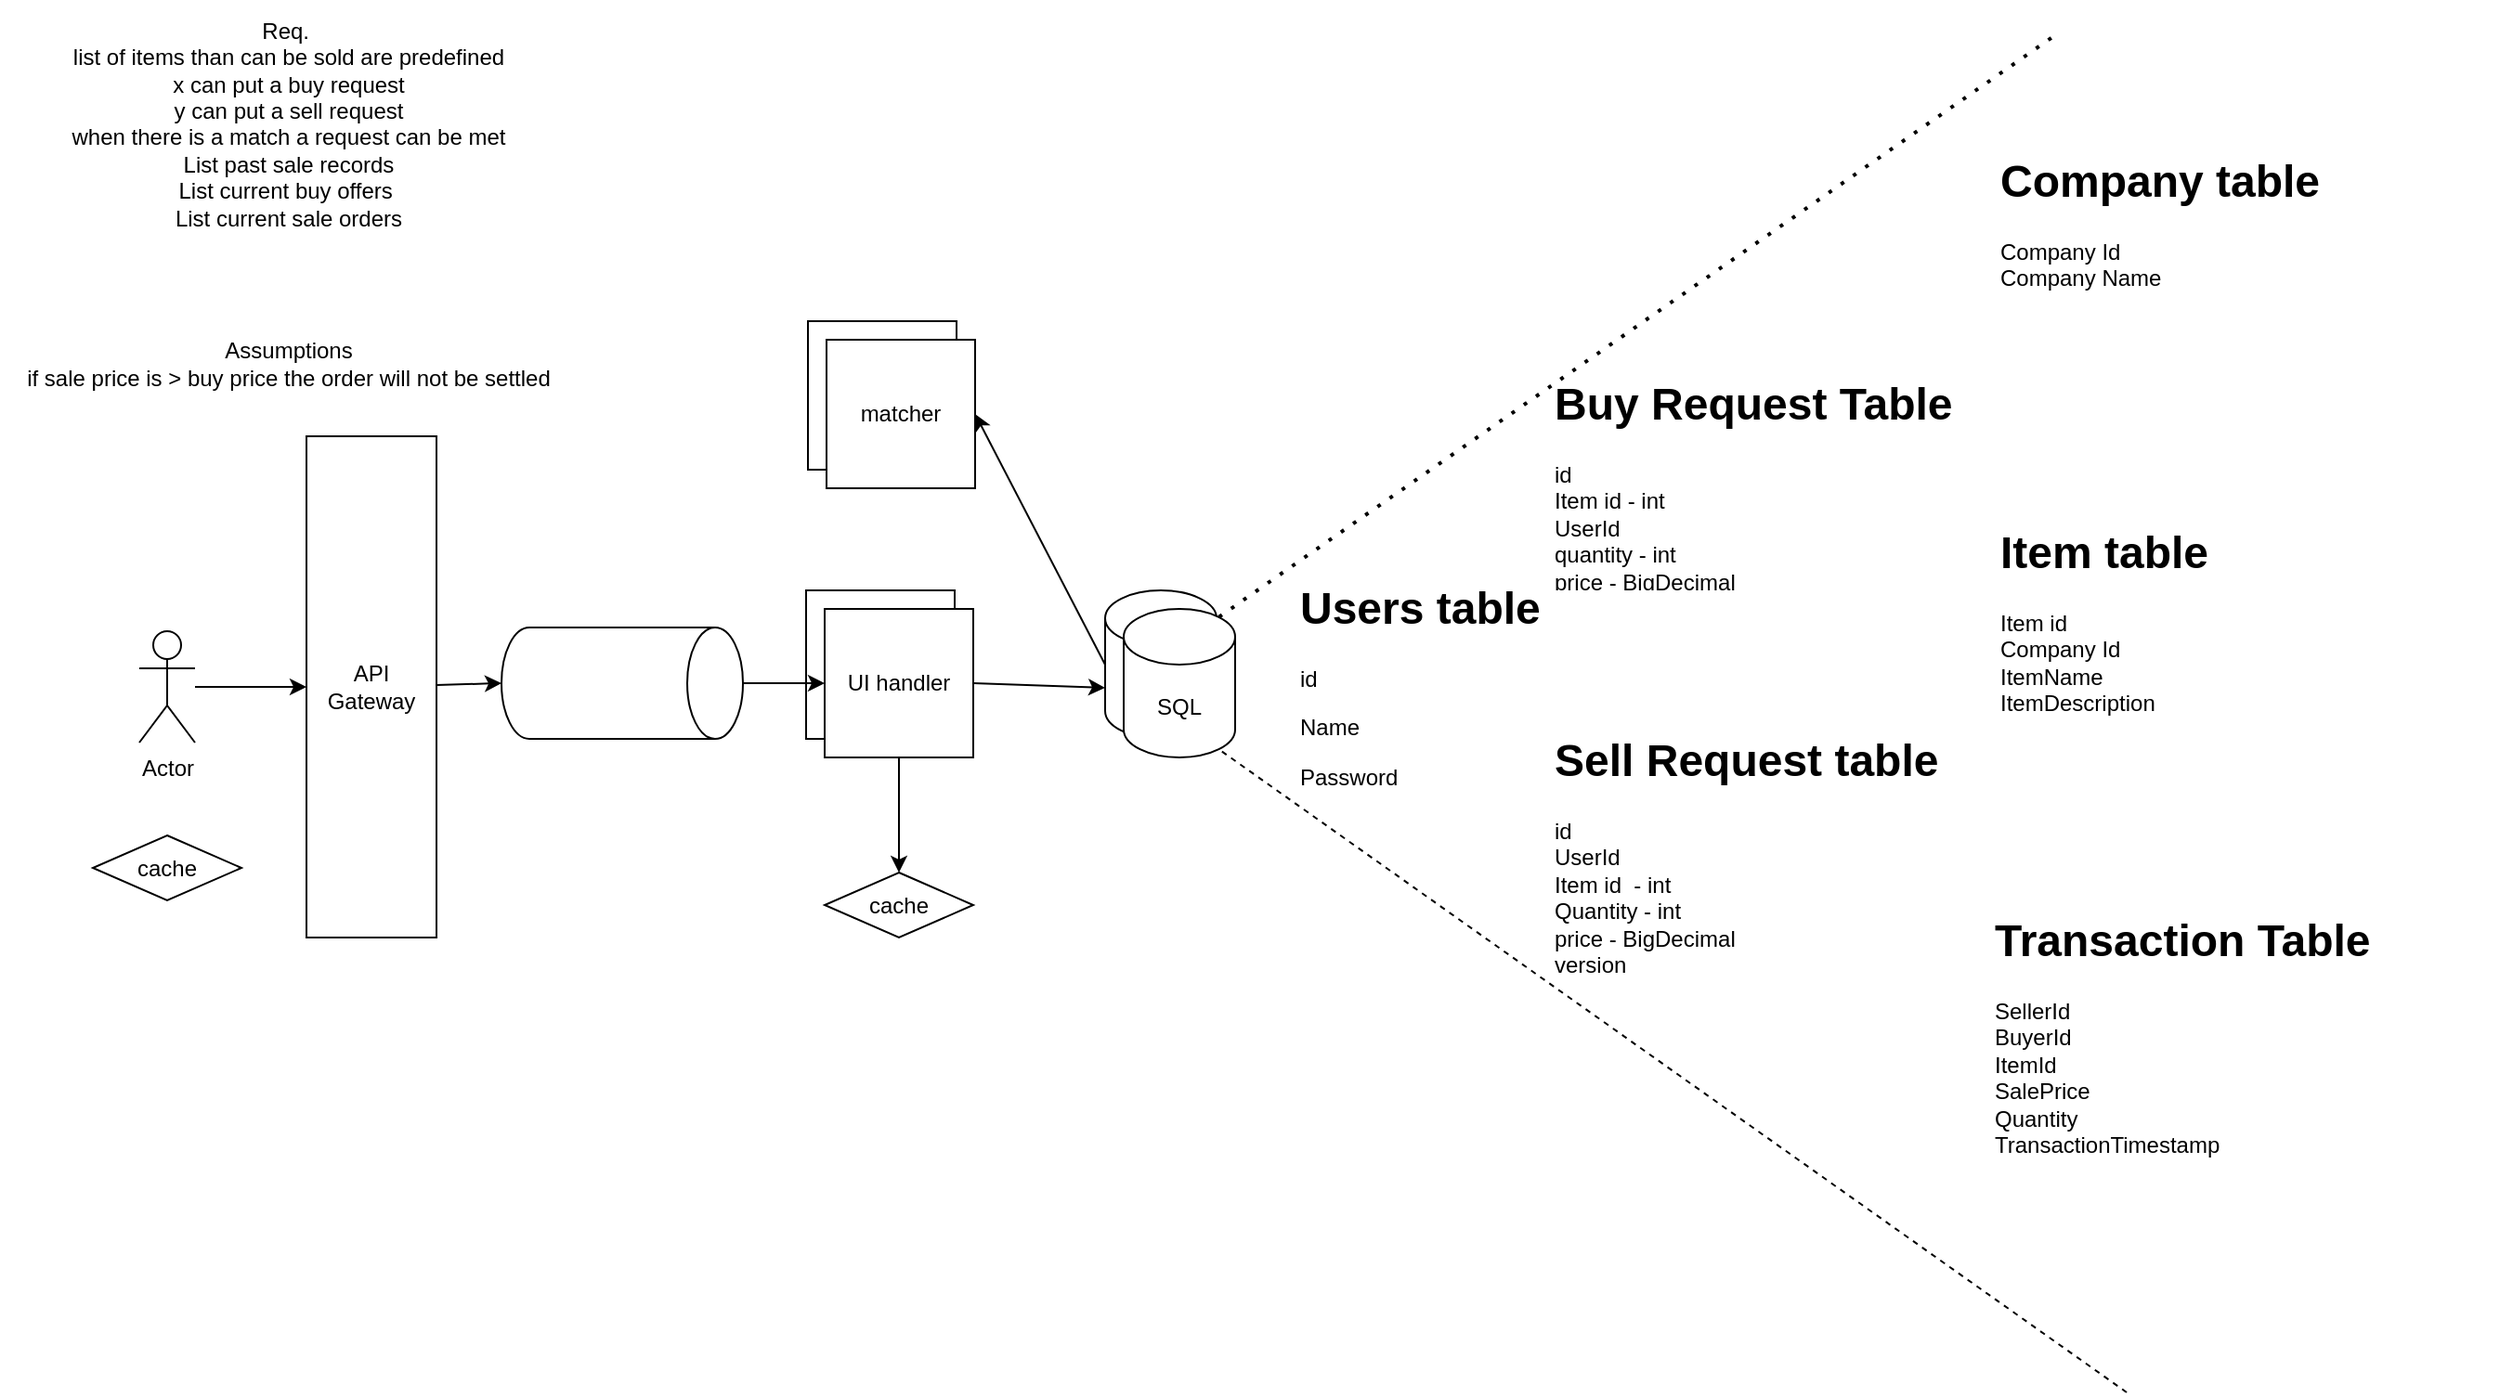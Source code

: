 <mxfile version="21.1.5" type="github">
  <diagram name="Page-1" id="a34WWTlVmY8gnKJxBDup">
    <mxGraphModel dx="2334" dy="-371" grid="1" gridSize="10" guides="1" tooltips="1" connect="1" arrows="1" fold="1" page="1" pageScale="1" pageWidth="827" pageHeight="1169" math="0" shadow="0">
      <root>
        <mxCell id="0" />
        <mxCell id="1" parent="0" />
        <mxCell id="UJBx3O05_DqvKXMGEAJc-1" value="Req.&amp;nbsp;&lt;br&gt;list of items than can be sold are predefined&lt;br&gt;x can put a buy request&lt;br&gt;y can put a sell request&lt;br&gt;when there is a match a request can be met&lt;br&gt;List past sale records&lt;br&gt;List current buy offers&amp;nbsp;&lt;br&gt;List current sale orders&lt;br&gt;&lt;br&gt;&lt;br&gt;&lt;br&gt;&lt;br&gt;Assumptions&lt;br&gt;if sale price is &amp;gt; buy price the order will not be settled" style="text;html=1;align=center;verticalAlign=middle;resizable=0;points=[];autosize=1;strokeColor=none;fillColor=none;" parent="1" vertex="1">
          <mxGeometry x="-5" y="1180" width="310" height="220" as="geometry" />
        </mxCell>
        <mxCell id="L8m7pbBerMlkk8ux_L73-12" value="" style="edgeStyle=orthogonalEdgeStyle;rounded=0;orthogonalLoop=1;jettySize=auto;html=1;" edge="1" parent="1" source="UJBx3O05_DqvKXMGEAJc-2" target="UJBx3O05_DqvKXMGEAJc-3">
          <mxGeometry relative="1" as="geometry" />
        </mxCell>
        <mxCell id="UJBx3O05_DqvKXMGEAJc-2" value="Actor" style="shape=umlActor;verticalLabelPosition=bottom;verticalAlign=top;html=1;outlineConnect=0;" parent="1" vertex="1">
          <mxGeometry x="70" y="1520" width="30" height="60" as="geometry" />
        </mxCell>
        <mxCell id="UJBx3O05_DqvKXMGEAJc-3" value="API Gateway" style="rounded=0;whiteSpace=wrap;html=1;" parent="1" vertex="1">
          <mxGeometry x="160" y="1415" width="70" height="270" as="geometry" />
        </mxCell>
        <mxCell id="UJBx3O05_DqvKXMGEAJc-6" value="Backend" style="whiteSpace=wrap;html=1;aspect=fixed;" parent="1" vertex="1">
          <mxGeometry x="429" y="1498" width="80" height="80" as="geometry" />
        </mxCell>
        <mxCell id="UJBx3O05_DqvKXMGEAJc-7" value="UI handler" style="whiteSpace=wrap;html=1;aspect=fixed;" parent="1" vertex="1">
          <mxGeometry x="439" y="1508" width="80" height="80" as="geometry" />
        </mxCell>
        <mxCell id="UJBx3O05_DqvKXMGEAJc-8" value="" style="shape=cylinder3;whiteSpace=wrap;html=1;boundedLbl=1;backgroundOutline=1;size=15;" parent="1" vertex="1">
          <mxGeometry x="590" y="1498" width="60" height="80" as="geometry" />
        </mxCell>
        <mxCell id="UJBx3O05_DqvKXMGEAJc-9" value="SQL" style="shape=cylinder3;whiteSpace=wrap;html=1;boundedLbl=1;backgroundOutline=1;size=15;" parent="1" vertex="1">
          <mxGeometry x="600" y="1508" width="60" height="80" as="geometry" />
        </mxCell>
        <mxCell id="UJBx3O05_DqvKXMGEAJc-10" value="cache" style="rhombus;whiteSpace=wrap;html=1;" parent="1" vertex="1">
          <mxGeometry x="439" y="1650" width="80" height="35" as="geometry" />
        </mxCell>
        <mxCell id="UJBx3O05_DqvKXMGEAJc-11" value="cache" style="rhombus;whiteSpace=wrap;html=1;" parent="1" vertex="1">
          <mxGeometry x="45" y="1630" width="80" height="35" as="geometry" />
        </mxCell>
        <mxCell id="UJBx3O05_DqvKXMGEAJc-12" value="" style="shape=cylinder3;whiteSpace=wrap;html=1;boundedLbl=1;backgroundOutline=1;size=15;rotation=90;" parent="1" vertex="1">
          <mxGeometry x="300" y="1483" width="60" height="130" as="geometry" />
        </mxCell>
        <mxCell id="UJBx3O05_DqvKXMGEAJc-13" value="&lt;h1&gt;Users table&lt;br&gt;&lt;/h1&gt;&lt;p&gt;id&lt;/p&gt;&lt;p&gt;Name&lt;/p&gt;&lt;p&gt;Password&lt;/p&gt;" style="text;html=1;strokeColor=none;fillColor=none;spacing=5;spacingTop=-20;whiteSpace=wrap;overflow=hidden;rounded=0;" parent="1" vertex="1">
          <mxGeometry x="690" y="1488" width="190" height="120" as="geometry" />
        </mxCell>
        <mxCell id="UJBx3O05_DqvKXMGEAJc-14" value="&lt;h1&gt;Buy Request Table&lt;br&gt;&lt;/h1&gt;&lt;div&gt;&lt;div&gt;id&lt;/div&gt;&lt;div&gt;Item id - int&lt;/div&gt;&lt;div&gt;UserId&lt;/div&gt;&lt;div&gt;quantity - int&lt;/div&gt;&lt;div&gt;price - BigDecimal&lt;/div&gt;&lt;div&gt;version&lt;/div&gt;&lt;/div&gt;" style="text;html=1;strokeColor=none;fillColor=none;spacing=5;spacingTop=-20;whiteSpace=wrap;overflow=hidden;rounded=0;" parent="1" vertex="1">
          <mxGeometry x="827" y="1378" width="230" height="120" as="geometry" />
        </mxCell>
        <mxCell id="UJBx3O05_DqvKXMGEAJc-15" value="&lt;h1&gt;Item table&lt;/h1&gt;&lt;div&gt;&lt;div&gt;Item id&lt;/div&gt;&lt;div&gt;Company Id&lt;/div&gt;&lt;div&gt;ItemName&lt;/div&gt;&lt;div&gt;ItemDescription&lt;/div&gt;&lt;/div&gt;" style="text;html=1;strokeColor=none;fillColor=none;spacing=5;spacingTop=-20;whiteSpace=wrap;overflow=hidden;rounded=0;" parent="1" vertex="1">
          <mxGeometry x="1067" y="1458" width="190" height="120" as="geometry" />
        </mxCell>
        <mxCell id="UJBx3O05_DqvKXMGEAJc-16" value="&lt;h1&gt;Sell Request table&lt;br&gt;&lt;/h1&gt;&lt;div&gt;&lt;div&gt;id&lt;/div&gt;&lt;div&gt;UserId&lt;/div&gt;&lt;div&gt;Item id&amp;nbsp; - int&lt;/div&gt;&lt;div&gt;Quantity - int&lt;/div&gt;&lt;div&gt;price - BigDecimal&lt;/div&gt;&lt;div&gt;version&lt;/div&gt;&lt;/div&gt;" style="text;html=1;strokeColor=none;fillColor=none;spacing=5;spacingTop=-20;whiteSpace=wrap;overflow=hidden;rounded=0;" parent="1" vertex="1">
          <mxGeometry x="827" y="1570" width="240" height="150" as="geometry" />
        </mxCell>
        <mxCell id="UJBx3O05_DqvKXMGEAJc-18" value="Backend" style="whiteSpace=wrap;html=1;aspect=fixed;" parent="1" vertex="1">
          <mxGeometry x="430" y="1353" width="80" height="80" as="geometry" />
        </mxCell>
        <mxCell id="UJBx3O05_DqvKXMGEAJc-19" value="matcher" style="whiteSpace=wrap;html=1;aspect=fixed;" parent="1" vertex="1">
          <mxGeometry x="440" y="1363" width="80" height="80" as="geometry" />
        </mxCell>
        <mxCell id="L8m7pbBerMlkk8ux_L73-1" value="" style="endArrow=none;dashed=1;html=1;dashPattern=1 3;strokeWidth=2;rounded=0;exitX=0.855;exitY=0;exitDx=0;exitDy=4.35;exitPerimeter=0;" edge="1" parent="1" source="UJBx3O05_DqvKXMGEAJc-9">
          <mxGeometry width="50" height="50" relative="1" as="geometry">
            <mxPoint x="470" y="1570" as="sourcePoint" />
            <mxPoint x="1100" y="1200" as="targetPoint" />
          </mxGeometry>
        </mxCell>
        <mxCell id="L8m7pbBerMlkk8ux_L73-2" value="" style="endArrow=none;dashed=1;html=1;rounded=0;entryX=0.855;entryY=1;entryDx=0;entryDy=-4.35;entryPerimeter=0;" edge="1" parent="1" target="UJBx3O05_DqvKXMGEAJc-9">
          <mxGeometry width="50" height="50" relative="1" as="geometry">
            <mxPoint x="1140" y="1930" as="sourcePoint" />
            <mxPoint x="520" y="1700" as="targetPoint" />
          </mxGeometry>
        </mxCell>
        <mxCell id="L8m7pbBerMlkk8ux_L73-4" value="&lt;h1&gt;Company table&lt;/h1&gt;&lt;div&gt;&lt;div&gt;Company Id&lt;/div&gt;&lt;div&gt;Company Name&lt;/div&gt;&lt;/div&gt;" style="text;html=1;strokeColor=none;fillColor=none;spacing=5;spacingTop=-20;whiteSpace=wrap;overflow=hidden;rounded=0;" vertex="1" parent="1">
          <mxGeometry x="1067" y="1258" width="190" height="92" as="geometry" />
        </mxCell>
        <mxCell id="L8m7pbBerMlkk8ux_L73-5" value="&lt;h1&gt;&lt;font style=&quot;font-size: 24px;&quot;&gt;Transaction Table&lt;/font&gt;&lt;/h1&gt;SellerId&lt;br&gt;BuyerId&lt;br&gt;ItemId&lt;br&gt;SalePrice&lt;br&gt;Quantity&lt;br&gt;TransactionTimestamp" style="text;whiteSpace=wrap;html=1;" vertex="1" parent="1">
          <mxGeometry x="1067" y="1650" width="273" height="175" as="geometry" />
        </mxCell>
        <mxCell id="L8m7pbBerMlkk8ux_L73-6" value="" style="endArrow=classic;html=1;rounded=0;entryX=0.5;entryY=1;entryDx=0;entryDy=0;entryPerimeter=0;" edge="1" parent="1" source="UJBx3O05_DqvKXMGEAJc-3" target="UJBx3O05_DqvKXMGEAJc-12">
          <mxGeometry width="50" height="50" relative="1" as="geometry">
            <mxPoint x="470" y="1520" as="sourcePoint" />
            <mxPoint x="520" y="1470" as="targetPoint" />
          </mxGeometry>
        </mxCell>
        <mxCell id="L8m7pbBerMlkk8ux_L73-7" value="" style="endArrow=classic;html=1;rounded=0;exitX=0.5;exitY=0;exitDx=0;exitDy=0;exitPerimeter=0;entryX=0;entryY=0.5;entryDx=0;entryDy=0;" edge="1" parent="1" source="UJBx3O05_DqvKXMGEAJc-12" target="UJBx3O05_DqvKXMGEAJc-7">
          <mxGeometry width="50" height="50" relative="1" as="geometry">
            <mxPoint x="470" y="1520" as="sourcePoint" />
            <mxPoint x="520" y="1470" as="targetPoint" />
          </mxGeometry>
        </mxCell>
        <mxCell id="L8m7pbBerMlkk8ux_L73-8" value="" style="endArrow=classic;html=1;rounded=0;exitX=0;exitY=0.5;exitDx=0;exitDy=0;exitPerimeter=0;entryX=1;entryY=0.5;entryDx=0;entryDy=0;" edge="1" parent="1" source="UJBx3O05_DqvKXMGEAJc-8" target="UJBx3O05_DqvKXMGEAJc-19">
          <mxGeometry width="50" height="50" relative="1" as="geometry">
            <mxPoint x="470" y="1520" as="sourcePoint" />
            <mxPoint x="520" y="1470" as="targetPoint" />
          </mxGeometry>
        </mxCell>
        <mxCell id="L8m7pbBerMlkk8ux_L73-9" value="" style="endArrow=classic;html=1;rounded=0;exitX=0.5;exitY=1;exitDx=0;exitDy=0;entryX=0.5;entryY=0;entryDx=0;entryDy=0;" edge="1" parent="1" source="UJBx3O05_DqvKXMGEAJc-7" target="UJBx3O05_DqvKXMGEAJc-10">
          <mxGeometry width="50" height="50" relative="1" as="geometry">
            <mxPoint x="470" y="1520" as="sourcePoint" />
            <mxPoint x="520" y="1470" as="targetPoint" />
          </mxGeometry>
        </mxCell>
        <mxCell id="L8m7pbBerMlkk8ux_L73-10" value="" style="endArrow=classic;html=1;rounded=0;exitX=1;exitY=0.5;exitDx=0;exitDy=0;entryX=0;entryY=0;entryDx=0;entryDy=52.5;entryPerimeter=0;" edge="1" parent="1" source="UJBx3O05_DqvKXMGEAJc-7" target="UJBx3O05_DqvKXMGEAJc-8">
          <mxGeometry width="50" height="50" relative="1" as="geometry">
            <mxPoint x="590" y="1520" as="sourcePoint" />
            <mxPoint x="640" y="1470" as="targetPoint" />
          </mxGeometry>
        </mxCell>
      </root>
    </mxGraphModel>
  </diagram>
</mxfile>
